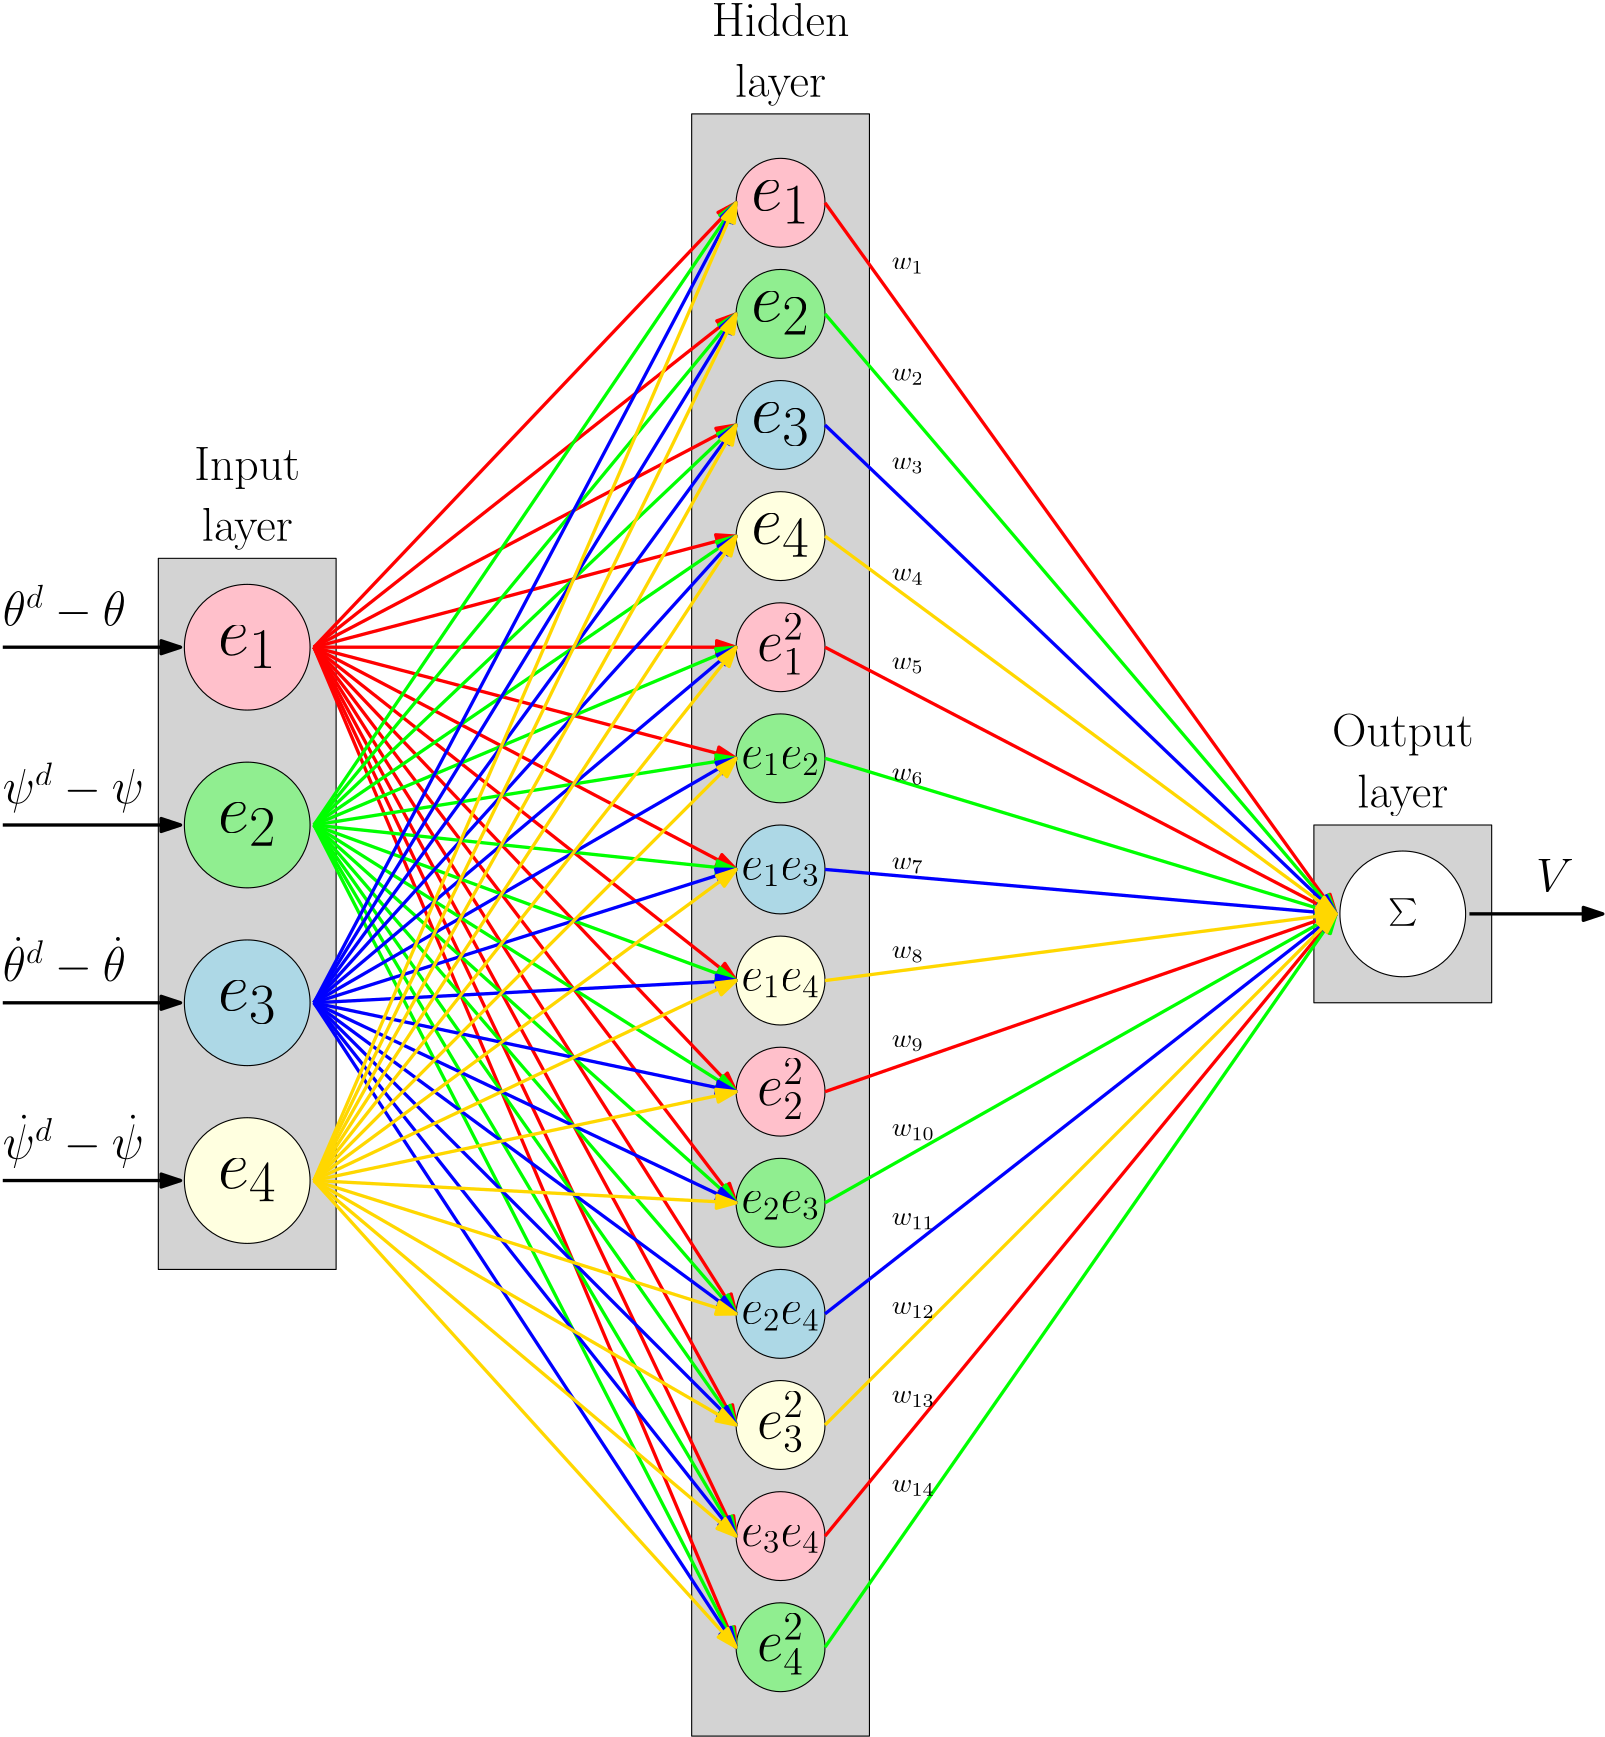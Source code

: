 <?xml version="1.0"?>
<!DOCTYPE ipe SYSTEM "ipe.dtd">
<ipe version="70206" creator="Ipe 7.2.7">
<info created="D:20190404130733" modified="D:20190409162536"/>
<ipestyle name="basic">
<symbol name="arrow/arc(spx)">
<path stroke="sym-stroke" fill="sym-stroke" pen="sym-pen">
0 0 m
-1 0.333 l
-1 -0.333 l
h
</path>
</symbol>
<symbol name="arrow/farc(spx)">
<path stroke="sym-stroke" fill="white" pen="sym-pen">
0 0 m
-1 0.333 l
-1 -0.333 l
h
</path>
</symbol>
<symbol name="arrow/ptarc(spx)">
<path stroke="sym-stroke" fill="sym-stroke" pen="sym-pen">
0 0 m
-1 0.333 l
-0.8 0 l
-1 -0.333 l
h
</path>
</symbol>
<symbol name="arrow/fptarc(spx)">
<path stroke="sym-stroke" fill="white" pen="sym-pen">
0 0 m
-1 0.333 l
-0.8 0 l
-1 -0.333 l
h
</path>
</symbol>
<symbol name="mark/circle(sx)" transformations="translations">
<path fill="sym-stroke">
0.6 0 0 0.6 0 0 e
0.4 0 0 0.4 0 0 e
</path>
</symbol>
<symbol name="mark/disk(sx)" transformations="translations">
<path fill="sym-stroke">
0.6 0 0 0.6 0 0 e
</path>
</symbol>
<symbol name="mark/fdisk(sfx)" transformations="translations">
<group>
<path fill="sym-fill">
0.5 0 0 0.5 0 0 e
</path>
<path fill="sym-stroke" fillrule="eofill">
0.6 0 0 0.6 0 0 e
0.4 0 0 0.4 0 0 e
</path>
</group>
</symbol>
<symbol name="mark/box(sx)" transformations="translations">
<path fill="sym-stroke" fillrule="eofill">
-0.6 -0.6 m
0.6 -0.6 l
0.6 0.6 l
-0.6 0.6 l
h
-0.4 -0.4 m
0.4 -0.4 l
0.4 0.4 l
-0.4 0.4 l
h
</path>
</symbol>
<symbol name="mark/square(sx)" transformations="translations">
<path fill="sym-stroke">
-0.6 -0.6 m
0.6 -0.6 l
0.6 0.6 l
-0.6 0.6 l
h
</path>
</symbol>
<symbol name="mark/fsquare(sfx)" transformations="translations">
<group>
<path fill="sym-fill">
-0.5 -0.5 m
0.5 -0.5 l
0.5 0.5 l
-0.5 0.5 l
h
</path>
<path fill="sym-stroke" fillrule="eofill">
-0.6 -0.6 m
0.6 -0.6 l
0.6 0.6 l
-0.6 0.6 l
h
-0.4 -0.4 m
0.4 -0.4 l
0.4 0.4 l
-0.4 0.4 l
h
</path>
</group>
</symbol>
<symbol name="mark/cross(sx)" transformations="translations">
<group>
<path fill="sym-stroke">
-0.43 -0.57 m
0.57 0.43 l
0.43 0.57 l
-0.57 -0.43 l
h
</path>
<path fill="sym-stroke">
-0.43 0.57 m
0.57 -0.43 l
0.43 -0.57 l
-0.57 0.43 l
h
</path>
</group>
</symbol>
<symbol name="arrow/fnormal(spx)">
<path stroke="sym-stroke" fill="white" pen="sym-pen">
0 0 m
-1 0.333 l
-1 -0.333 l
h
</path>
</symbol>
<symbol name="arrow/pointed(spx)">
<path stroke="sym-stroke" fill="sym-stroke" pen="sym-pen">
0 0 m
-1 0.333 l
-0.8 0 l
-1 -0.333 l
h
</path>
</symbol>
<symbol name="arrow/fpointed(spx)">
<path stroke="sym-stroke" fill="white" pen="sym-pen">
0 0 m
-1 0.333 l
-0.8 0 l
-1 -0.333 l
h
</path>
</symbol>
<symbol name="arrow/linear(spx)">
<path stroke="sym-stroke" pen="sym-pen">
-1 0.333 m
0 0 l
-1 -0.333 l
</path>
</symbol>
<symbol name="arrow/fdouble(spx)">
<path stroke="sym-stroke" fill="white" pen="sym-pen">
0 0 m
-1 0.333 l
-1 -0.333 l
h
-1 0 m
-2 0.333 l
-2 -0.333 l
h
</path>
</symbol>
<symbol name="arrow/double(spx)">
<path stroke="sym-stroke" fill="sym-stroke" pen="sym-pen">
0 0 m
-1 0.333 l
-1 -0.333 l
h
-1 0 m
-2 0.333 l
-2 -0.333 l
h
</path>
</symbol>
<pen name="heavier" value="0.8"/>
<pen name="fat" value="1.2"/>
<pen name="ultrafat" value="2"/>
<symbolsize name="large" value="5"/>
<symbolsize name="small" value="2"/>
<symbolsize name="tiny" value="1.1"/>
<arrowsize name="large" value="10"/>
<arrowsize name="small" value="5"/>
<arrowsize name="tiny" value="3"/>
<color name="red" value="1 0 0"/>
<color name="green" value="0 1 0"/>
<color name="blue" value="0 0 1"/>
<color name="yellow" value="1 1 0"/>
<color name="orange" value="1 0.647 0"/>
<color name="gold" value="1 0.843 0"/>
<color name="purple" value="0.627 0.125 0.941"/>
<color name="gray" value="0.745"/>
<color name="brown" value="0.647 0.165 0.165"/>
<color name="navy" value="0 0 0.502"/>
<color name="pink" value="1 0.753 0.796"/>
<color name="seagreen" value="0.18 0.545 0.341"/>
<color name="turquoise" value="0.251 0.878 0.816"/>
<color name="violet" value="0.933 0.51 0.933"/>
<color name="darkblue" value="0 0 0.545"/>
<color name="darkcyan" value="0 0.545 0.545"/>
<color name="darkgray" value="0.663"/>
<color name="darkgreen" value="0 0.392 0"/>
<color name="darkmagenta" value="0.545 0 0.545"/>
<color name="darkorange" value="1 0.549 0"/>
<color name="darkred" value="0.545 0 0"/>
<color name="lightblue" value="0.678 0.847 0.902"/>
<color name="lightcyan" value="0.878 1 1"/>
<color name="lightgray" value="0.827"/>
<color name="lightgreen" value="0.565 0.933 0.565"/>
<color name="lightyellow" value="1 1 0.878"/>
<dashstyle name="dashed" value="[4] 0"/>
<dashstyle name="dotted" value="[1 3] 0"/>
<dashstyle name="dash dotted" value="[4 2 1 2] 0"/>
<dashstyle name="dash dot dotted" value="[4 2 1 2 1 2] 0"/>
<textsize name="large" value="\large"/>
<textsize name="Large" value="\Large"/>
<textsize name="LARGE" value="\LARGE"/>
<textsize name="huge" value="\huge"/>
<textsize name="Huge" value="\Huge"/>
<textsize name="small" value="\small"/>
<textsize name="footnote" value="\footnotesize"/>
<textsize name="tiny" value="\tiny"/>
<textstyle name="center" begin="\begin{center}" end="\end{center}"/>
<textstyle name="itemize" begin="\begin{itemize}" end="\end{itemize}"/>
<textstyle name="item" begin="\begin{itemize}\item{}" end="\end{itemize}"/>
<gridsize name="4 pts" value="4"/>
<gridsize name="8 pts (~3 mm)" value="8"/>
<gridsize name="16 pts (~6 mm)" value="16"/>
<gridsize name="32 pts (~12 mm)" value="32"/>
<gridsize name="10 pts (~3.5 mm)" value="10"/>
<gridsize name="20 pts (~7 mm)" value="20"/>
<gridsize name="14 pts (~5 mm)" value="14"/>
<gridsize name="28 pts (~10 mm)" value="28"/>
<gridsize name="56 pts (~20 mm)" value="56"/>
<anglesize name="90 deg" value="90"/>
<anglesize name="60 deg" value="60"/>
<anglesize name="45 deg" value="45"/>
<anglesize name="30 deg" value="30"/>
<anglesize name="22.5 deg" value="22.5"/>
<opacity name="10%" value="0.1"/>
<opacity name="30%" value="0.3"/>
<opacity name="50%" value="0.5"/>
<opacity name="75%" value="0.75"/>
<tiling name="falling" angle="-60" step="4" width="1"/>
<tiling name="rising" angle="30" step="4" width="1"/>
</ipestyle>
<page>
<layer name="alpha"/>
<view layers="alpha" active="alpha"/>
<path layer="alpha" matrix="1 0 0 0.8 0 -2.4" stroke="black" fill="lightgray">
64 768 m
64 448 l
128 448 l
128 768 l
h
</path>
<path matrix="1 0 0 0.9125 0 12.8" stroke="black" fill="lightgray">
256 832 m
256 192 l
320 192 l
320 832 l
h
</path>
<path matrix="1 0 0 1 32 -188" stroke="black" fill="lightgray">
448 704 m
448 640 l
512 640 l
512 704 l
h
</path>
<path matrix="1 0 0 1 0 -156" stroke="black" fill="pink">
22.6274 0 0 22.6274 96 736 e
</path>
<path matrix="1 0 0 1 0 -156" stroke="black" fill="lightgreen">
22.6274 0 0 22.6274 96 672 e
</path>
<path matrix="1 0 0 1 0 -156" stroke="black" fill="lightblue">
22.6274 0 0 22.6274 96 608 e
</path>
<path matrix="1 0 0 1 0 -156" stroke="black" fill="lightyellow">
22.6274 0 0 22.6274 96 544 e
</path>
<path matrix="1 0 0 1 32 -188" stroke="black" fill="white">
22.6274 0 0 22.6274 480 672 e
</path>
<path matrix="1 0 0 1 0 -60" stroke="black" fill="pink">
16 0 0 16 288 800 e
</path>
<path matrix="1 0 0 1 0 -60" stroke="black" fill="lightgreen">
16 0 0 16 288 760 e
</path>
<path matrix="1 0 0 1 0 -60" stroke="black" fill="lightblue">
16 0 0 16 288 720 e
</path>
<path matrix="1 0 0 1 0 -60" stroke="black" fill="lightyellow">
16 0 0 16 288 680 e
</path>
<path matrix="1 0 0 1 0 -60" stroke="black" fill="pink">
16 0 0 16 288 640 e
</path>
<path matrix="1 0 0 1 0 -60" stroke="black" fill="lightgreen">
16 0 0 16 288 600 e
</path>
<path matrix="1 0 0 1 0 -60" stroke="black" fill="lightblue">
16 0 0 16 288 560 e
</path>
<path matrix="1 0 0 1 0 -60" stroke="black" fill="lightyellow">
16 0 0 16 288 520 e
</path>
<path matrix="1 0 0 1 0 -60" stroke="black" fill="pink">
16 0 0 16 288 480 e
</path>
<path matrix="1 0 0 1 0 -60" stroke="black" fill="lightgreen">
16 0 0 16 288 440 e
</path>
<path matrix="1 0 0 1 0 -60" stroke="black" fill="lightblue">
16 0 0 16 288 400 e
</path>
<path matrix="1 0 0 1 0 -60" stroke="black" fill="lightyellow">
16 0 0 16 288 360 e
</path>
<path matrix="1 0 0 1 0 -60" stroke="black" fill="pink">
16 0 0 16 288 320 e
</path>
<path matrix="1 0 0 1 0 -60" stroke="black" fill="lightgreen">
16 0 0 16 288 280 e
</path>
<path matrix="1 0 0 1 0 -60" stroke="red" pen="fat" arrow="normal/normal">
120 640 m
272 760 l
</path>
<path matrix="1 0 0 1 0 -60" stroke="red" pen="fat" arrow="normal/normal">
120 640 m
272 720 l
</path>
<path matrix="1 0 0 1 0 -60" stroke="red" pen="fat" arrow="normal/normal">
120 640 m
272 680 l
</path>
<path matrix="1 0 0 1 0 -60" stroke="red" pen="fat" arrow="normal/normal">
120 640 m
272 800 l
</path>
<path matrix="1 0 0 1 0 -60" stroke="red" pen="fat" arrow="normal/normal">
120 640 m
272 640 l
</path>
<path matrix="1 0 0 1 0 -60" stroke="red" pen="fat" arrow="normal/normal">
120 640 m
272 600 l
</path>
<path matrix="1 0 0 1 0 -60" stroke="red" pen="fat" arrow="normal/normal">
120 640 m
272 560 l
</path>
<path matrix="1 0 0 1 0 -60" stroke="red" pen="fat" arrow="normal/normal">
120 640 m
272 520 l
</path>
<path matrix="1 0 0 1 0 -60" stroke="red" pen="fat" arrow="normal/normal">
120 640 m
272 480 l
</path>
<path matrix="1 0 0 1 0 -60" stroke="red" pen="fat" arrow="normal/normal">
120 640 m
272 440 l
</path>
<path matrix="1 0 0 1 0 -60" stroke="red" pen="fat" arrow="normal/normal">
120 640 m
272 400 l
</path>
<path matrix="1 0 0 1 0 -60" stroke="red" pen="fat" arrow="normal/normal">
120 640 m
272 360 l
</path>
<path matrix="1 0 0 1 0 -60" stroke="red" pen="fat" arrow="normal/normal">
120 640 m
272 320 l
</path>
<path matrix="1 0 0 1 0 -60" stroke="red" pen="fat" arrow="normal/normal">
120 640 m
272 280 l
</path>
<path matrix="1 0 0 1 0 -60" stroke="green" pen="fat" arrow="normal/normal">
120 576 m
272 800 l
</path>
<path matrix="1 0 0 1 0 -60" stroke="green" pen="fat" arrow="normal/normal">
120 576 m
272 760 l
</path>
<path matrix="1 0 0 1 0 -60" stroke="green" pen="fat" arrow="normal/normal">
120 576 m
272 720 l
</path>
<path matrix="1 0 0 1 0 -60" stroke="green" pen="fat" arrow="normal/normal">
120 576 m
272 680 l
</path>
<path matrix="1 0 0 1 0 -60" stroke="green" pen="fat" arrow="normal/normal">
120 576 m
272 640 l
</path>
<path matrix="1 0 0 1 0 -60" stroke="green" pen="fat" arrow="normal/normal">
120 576 m
272 600 l
</path>
<path matrix="1 0 0 1 0 -60" stroke="green" pen="fat" arrow="normal/normal">
120 576 m
272 560 l
</path>
<path matrix="1 0 0 1 0 -60" stroke="green" pen="fat" arrow="normal/normal">
120 576 m
272 520 l
</path>
<path matrix="1 0 0 1 0 -60" stroke="green" pen="fat" arrow="normal/normal">
120 576 m
272 480 l
</path>
<path matrix="1 0 0 1 0 -60" stroke="green" pen="fat" arrow="normal/normal">
120 576 m
272 440 l
</path>
<path matrix="1 0 0 1 0 -60" stroke="green" pen="fat" arrow="normal/normal">
120 576 m
272 400 l
</path>
<path matrix="1 0 0 1 0 -60" stroke="green" pen="fat" arrow="normal/normal">
120 576 m
272 360 l
</path>
<path matrix="1 0 0 1 0 -60" stroke="green" pen="fat" arrow="normal/normal">
120 576 m
272 320 l
</path>
<path matrix="1 0 0 1 0 -60" stroke="green" pen="fat" arrow="normal/normal">
120 576 m
272 280 l
</path>
<path matrix="1 0 0 1 0 -60" stroke="blue" pen="fat" arrow="normal/normal">
120 512 m
272 800 l
</path>
<path matrix="1 0 0 1 0 -60" stroke="blue" pen="fat" arrow="normal/normal">
120 512 m
272 760 l
</path>
<path matrix="1 0 0 1 0 -60" stroke="blue" pen="fat" arrow="normal/normal">
120 512 m
272 720 l
</path>
<path matrix="1 0 0 1 0 -60" stroke="blue" pen="fat" arrow="normal/normal">
120 512 m
272 680 l
</path>
<path matrix="1 0 0 1 0 -60" stroke="blue" pen="fat" arrow="normal/normal">
120 512 m
272 640 l
</path>
<path matrix="1 0 0 1 0 -60" stroke="blue" pen="fat" arrow="normal/normal">
120 512 m
272 600 l
</path>
<path matrix="1 0 0 1 0 -60" stroke="blue" pen="fat" arrow="normal/normal">
120 512 m
272 560 l
</path>
<path matrix="1 0 0 1 0 -60" stroke="blue" pen="fat" arrow="normal/normal">
120 512 m
272 520 l
</path>
<path matrix="1 0 0 1 0 -60" stroke="blue" pen="fat" arrow="normal/normal">
120 512 m
272 480 l
</path>
<path matrix="1 0 0 1 0 -60" stroke="blue" pen="fat" arrow="normal/normal">
120 512 m
272 440 l
</path>
<path matrix="1 0 0 1 0 -60" stroke="blue" pen="fat" arrow="normal/normal">
120 512 m
272 400 l
</path>
<path matrix="1 0 0 1 0 -60" stroke="blue" pen="fat" arrow="normal/normal">
120 512 m
272 360 l
</path>
<path matrix="1 0 0 1 0 -60" stroke="blue" pen="fat" arrow="normal/normal">
120 512 m
272 320 l
</path>
<path matrix="1 0 0 1 0 -60" stroke="blue" pen="fat" arrow="normal/normal">
120 512 m
272 280 l
</path>
<path matrix="1 0 0 1 0 -60" stroke="gold" pen="fat" arrow="normal/normal">
120 448 m
272 800 l
</path>
<path matrix="1 0 0 1 0 -60" stroke="gold" pen="fat" arrow="normal/normal">
120 448 m
272 760 l
</path>
<path matrix="1 0 0 1 0 -60" stroke="gold" pen="fat" arrow="normal/normal">
120 448 m
272 720 l
</path>
<path matrix="1 0 0 1 0 -60" stroke="gold" pen="fat" arrow="normal/normal">
120 448 m
272 680 l
</path>
<path matrix="1 0 0 1 0 -60" stroke="gold" pen="fat" arrow="normal/normal">
120 448 m
272 640 l
</path>
<path matrix="1 0 0 1 0 -60" stroke="gold" pen="fat" arrow="normal/normal">
120 448 m
272 600 l
</path>
<path matrix="1 0 0 1 0 -60" stroke="gold" pen="fat" arrow="normal/normal">
120 448 m
272 560 l
</path>
<path matrix="1 0 0 1 0 -60" stroke="gold" pen="fat" arrow="normal/normal">
120 448 m
272 520 l
</path>
<path matrix="1 0 0 1 0 -60" stroke="gold" pen="fat" arrow="normal/normal">
120 448 m
272 480 l
</path>
<path matrix="1 0 0 1 0 -60" stroke="gold" pen="fat" arrow="normal/normal">
120 448 m
272 440 l
</path>
<path matrix="1 0 0 1 0 -60" stroke="gold" pen="fat" arrow="normal/normal">
120 448 m
272 400 l
</path>
<path matrix="1 0 0 1 0 -60" stroke="gold" pen="fat" arrow="normal/normal">
120 448 m
272 360 l
</path>
<path matrix="1 0 0 1 0 -60" stroke="gold" pen="fat" arrow="normal/normal">
120 448 m
272 320 l
</path>
<path matrix="1 0 0 1 0 -60" stroke="gold" pen="fat" arrow="normal/normal">
120 448 m
272 280 l
</path>
<path matrix="1 0 0 1 0 -60" stroke="red" pen="fat" arrow="normal/normal">
304 800 m
488 544 l
</path>
<path matrix="1 0 0 1 0 -60" stroke="red" pen="fat" arrow="normal/normal">
304 640 m
488 544 l
</path>
<path matrix="1 0 0 1 0 -60" stroke="red" pen="fat" arrow="normal/normal">
304 480 m
488 544 l
</path>
<path matrix="1 0 0 1 0 -60" stroke="red" pen="fat" arrow="normal/normal">
304 320 m
488 544 l
</path>
<path matrix="1 0 0 1 0 -60" stroke="green" pen="fat" arrow="normal/normal">
304 760 m
488 544 l
</path>
<path matrix="1 0 0 1 0 -60" stroke="green" pen="fat" arrow="normal/normal">
304 600 m
488 544 l
</path>
<path matrix="1 0 0 1 0 -60" stroke="green" pen="fat" arrow="normal/normal">
304 440 m
488 544 l
</path>
<path matrix="1 0 0 1 0 -60" stroke="green" pen="fat" arrow="normal/normal">
304 280 m
488 544 l
</path>
<path matrix="1 0 0 1 0 -60" stroke="blue" pen="fat" arrow="normal/normal">
304 720 m
488 544 l
</path>
<path matrix="1 0 0 1 0 -60" stroke="blue" pen="fat" arrow="normal/normal">
304 560 m
488 544 l
</path>
<path matrix="1 0 0 1 0 -60" stroke="blue" pen="fat" arrow="normal/normal">
304 400 m
488 544 l
</path>
<path matrix="1 0 0 1 0 -60" stroke="gold" pen="fat" arrow="normal/normal">
304 680 m
488 544 l
</path>
<path matrix="1 0 0 1 0 -60" stroke="gold" pen="fat" arrow="normal/normal">
304 520 m
488 544 l
</path>
<path matrix="1 0 0 1 0 -60" stroke="gold" pen="fat" arrow="normal/normal">
304 360 m
488 544 l
</path>
<path matrix="1 0 0 1 0 -60" stroke="black" pen="fat" arrow="normal/normal">
8 640 m
72 640 l
</path>
<path matrix="1 0 0 1 0 -60" stroke="black" pen="fat" arrow="normal/normal">
8 576 m
72 576 l
</path>
<path matrix="1 0 0 1 0 -60" stroke="black" pen="fat" arrow="normal/normal">
8 512 m
72 512 l
</path>
<path matrix="1 0 0 1 0 -60" stroke="black" pen="fat" arrow="normal/normal">
8 448 m
72 448 l
</path>
<path matrix="1 0 0 1 0 -60" stroke="black" pen="fat" arrow="normal/normal">
536 544 m
584 544 l
</path>
<text matrix="1 0 0 1 0 -68" transformations="translations" pos="8 656" stroke="black" type="label" width="49.466" height="14.554" depth="1.43" valign="baseline" size="LARGE">$\theta^d- \theta$ </text>
<text matrix="1 0 0 1 0 -68" transformations="translations" pos="8 592" stroke="black" type="label" width="50.775" height="14.547" depth="3.35" valign="baseline" size="LARGE" style="math">\psi^d-\psi</text>
<text matrix="1 0 0 1 0 -68" transformations="translations" pos="8 528" stroke="black" type="label" width="44.269" height="15.842" depth="1.43" valign="baseline" size="LARGE" style="math">\dot{\theta}^d-\dot{\theta}</text>
<text matrix="1 0 0 1 0 -68" transformations="translations" pos="8 464" stroke="black" type="label" width="50.775" height="15.834" depth="3.35" valign="baseline" size="LARGE" style="math">\dot{\psi}^d-\dot{\psi}</text>
<text matrix="1 0 0 1 0 -60" transformations="translations" pos="560 552" stroke="black" type="label" width="13.573" height="11.764" depth="0" valign="baseline" size="LARGE" style="math">V</text>
<text matrix="1 0 0 1 0 -60" transformations="translations" pos="328 776" stroke="black" type="label" width="11.602" height="4.294" depth="1.49" valign="baseline" style="math">w_1</text>
<text matrix="1 0 0 1 0 -60" transformations="translations" pos="328 736" stroke="black" type="label" width="11.602" height="4.294" depth="1.49" valign="baseline" style="math">w_2</text>
<text matrix="1 0 0 1 0 -60" transformations="translations" pos="328 704" stroke="black" type="label" width="11.602" height="4.294" depth="1.49" valign="baseline" style="math">w_3</text>
<text matrix="1 0 0 1 0 -60" transformations="translations" pos="328 664" stroke="black" type="label" width="11.602" height="4.294" depth="1.49" valign="baseline" style="math">w_4</text>
<text matrix="1 0 0 1 0 -60" transformations="translations" pos="328 632" stroke="black" type="label" width="11.602" height="4.294" depth="1.49" valign="baseline" style="math">w_5</text>
<text matrix="1 0 0 1 0 -60" transformations="translations" pos="328 592" stroke="black" type="label" width="11.602" height="4.294" depth="1.49" valign="baseline" style="math">w_6</text>
<text matrix="1 0 0 1 0 -60" transformations="translations" pos="328 560" stroke="black" type="label" width="11.602" height="4.294" depth="1.49" valign="baseline" style="math">w_7</text>
<text matrix="1 0 0 1 0 -60" transformations="translations" pos="328 528" stroke="black" type="label" width="11.602" height="4.294" depth="1.49" valign="baseline" style="math">w_8</text>
<text matrix="1 0 0 1 0 -60" transformations="translations" pos="328 496" stroke="black" type="label" width="11.602" height="4.294" depth="1.49" valign="baseline" style="math">w_9</text>
<text matrix="1 0 0 1 0 -60" transformations="translations" pos="328 464" stroke="black" type="label" width="15.573" height="4.294" depth="1.49" valign="baseline" style="math">w_{10}</text>
<text matrix="1 0 0 1 0 -60" transformations="translations" pos="328 432" stroke="black" type="label" width="15.573" height="4.294" depth="1.49" valign="baseline" style="math">w_{11}</text>
<text matrix="1 0 0 1 0 -60" transformations="translations" pos="328 400" stroke="black" type="label" width="15.573" height="4.294" depth="1.49" valign="baseline" style="math">w_{12}</text>
<text matrix="1 0 0 1 0 -60" transformations="translations" pos="328 368" stroke="black" type="label" width="15.573" height="4.294" depth="1.49" valign="baseline" style="math">w_{13}</text>
<text matrix="1 0 0 1 0 -60" transformations="translations" pos="328 336" stroke="black" type="label" width="15.573" height="4.294" depth="1.49" valign="baseline" style="math">w_{14}</text>
<text matrix="1 0 0 1 0 -60" transformations="translations" pos="80 648" stroke="black" type="minipage" width="32" height="10.214" depth="5.24" valign="top" size="Huge" style="center">$e_1$</text>
<text matrix="1 0 0 1 0 -60" transformations="translations" pos="80 584" stroke="black" type="minipage" width="32" height="10.214" depth="5.24" valign="top" size="Huge" style="center">$e_2$</text>
<text matrix="1 0 0 1 0 -60" transformations="translations" pos="80 520" stroke="black" type="minipage" width="32" height="10.214" depth="5.24" valign="top" size="Huge" style="center">$e_3$</text>
<text matrix="1 0 0 1 0 -60" transformations="translations" pos="80 456" stroke="black" type="minipage" width="32" height="10.214" depth="5.24" valign="top" size="Huge" style="center">$e_4$</text>
<text matrix="1 0 0 1 0 -76" transformations="translations" pos="496 560" stroke="black" type="minipage" width="32" height="8.078" depth="3.1" valign="center" size="Huge" style="center">$\sum$</text>
<text matrix="-0.09375 0 0 1 301.5 -60" transformations="translations" pos="272 808" stroke="black" type="minipage" width="24" height="10.214" depth="5.24" valign="top" size="Huge" style="center">$e_1$</text>
<text matrix="-0.09375 0 0 1 301.5 -100" transformations="translations" pos="272 808" stroke="black" type="minipage" width="24" height="10.214" depth="5.24" valign="top" size="Huge" style="center">$e_2$</text>
<text matrix="-0.09375 0 0 1 301.5 -140" transformations="translations" pos="272 808" stroke="black" type="minipage" width="24" height="10.214" depth="5.24" valign="top" size="Huge" style="center">$e_3$</text>
<text matrix="-0.09375 0 0 1 301.5 -180" transformations="translations" pos="272 808" stroke="black" type="minipage" width="24" height="10.214" depth="5.24" valign="top" size="Huge" style="center">$e_4$</text>
<text matrix="-0.09375 0 0 1 301.5 -216" transformations="translations" pos="272 808" stroke="black" type="minipage" width="24" height="13.412" depth="8.44" valign="top" size="huge" style="center">$e_1^2$</text>
<text matrix="-0.09375 0 0 1 297.5 -264" transformations="translations" pos="272 808" stroke="black" type="minipage" width="32" height="7.495" depth="2.5" valign="top" size="LARGE" style="center">$e_1e_2$</text>
<text matrix="-0.09375 0 0 1 301.5 -376" transformations="translations" pos="272 808" stroke="black" type="minipage" width="24" height="13.412" depth="8.44" valign="top" size="huge" style="center">$e_2^2$</text>
<text matrix="-0.09375 0 0 1 297.5 -304" transformations="translations" pos="272 808" stroke="black" type="minipage" width="32" height="7.495" depth="2.5" valign="top" size="LARGE" style="center">$e_1e_3$</text>
<text matrix="-0.09375 0 0 1 297.5 -344" transformations="translations" pos="272 808" stroke="black" type="minipage" width="32" height="7.495" depth="2.5" valign="top" size="LARGE" style="center">$e_1e_4$</text>
<text matrix="-0.09375 0 0 1 297.5 -424" transformations="translations" pos="272 808" stroke="black" type="minipage" width="32" height="7.495" depth="2.5" valign="top" size="LARGE" style="center">$e_2e_3$</text>
<text matrix="-0.09375 0 0 1 297.5 -464" transformations="translations" pos="272 808" stroke="black" type="minipage" width="32" height="7.495" depth="2.5" valign="top" size="LARGE" style="center">$e_2e_4$</text>
<text matrix="-0.09375 0 0 1 297.5 -544" transformations="translations" pos="272 808" stroke="black" type="minipage" width="32" height="7.495" depth="2.5" valign="top" size="LARGE" style="center">$e_3e_4$</text>
<text matrix="-0.09375 0 0 1 301.5 -496" transformations="translations" pos="272 808" stroke="black" type="minipage" width="24" height="13.412" depth="8.44" valign="top" size="huge" style="center">$e_3^2$</text>
<text matrix="-0.09375 0 0 1 301.5 -576" transformations="translations" pos="272 808" stroke="black" type="minipage" width="24" height="13.412" depth="8.44" valign="top" size="huge" style="center">$e_4^2$</text>
<text matrix="1 0 0 1 4 -12" transformations="translations" pos="60 664" stroke="black" type="minipage" width="64" height="20.988" depth="16.04" valign="top" size="LARGE" style="center">Input layer</text>
<text transformations="translations" pos="256 812" stroke="black" type="minipage" width="64" height="21.082" depth="16.14" valign="top" size="LARGE" style="center">Hidden layer</text>
<text matrix="1 0 0 1 0 -8" transformations="translations" pos="480 564" stroke="black" type="minipage" width="64" height="20.988" depth="16.04" valign="top" size="LARGE" style="center">Output layer</text>
</page>
</ipe>
